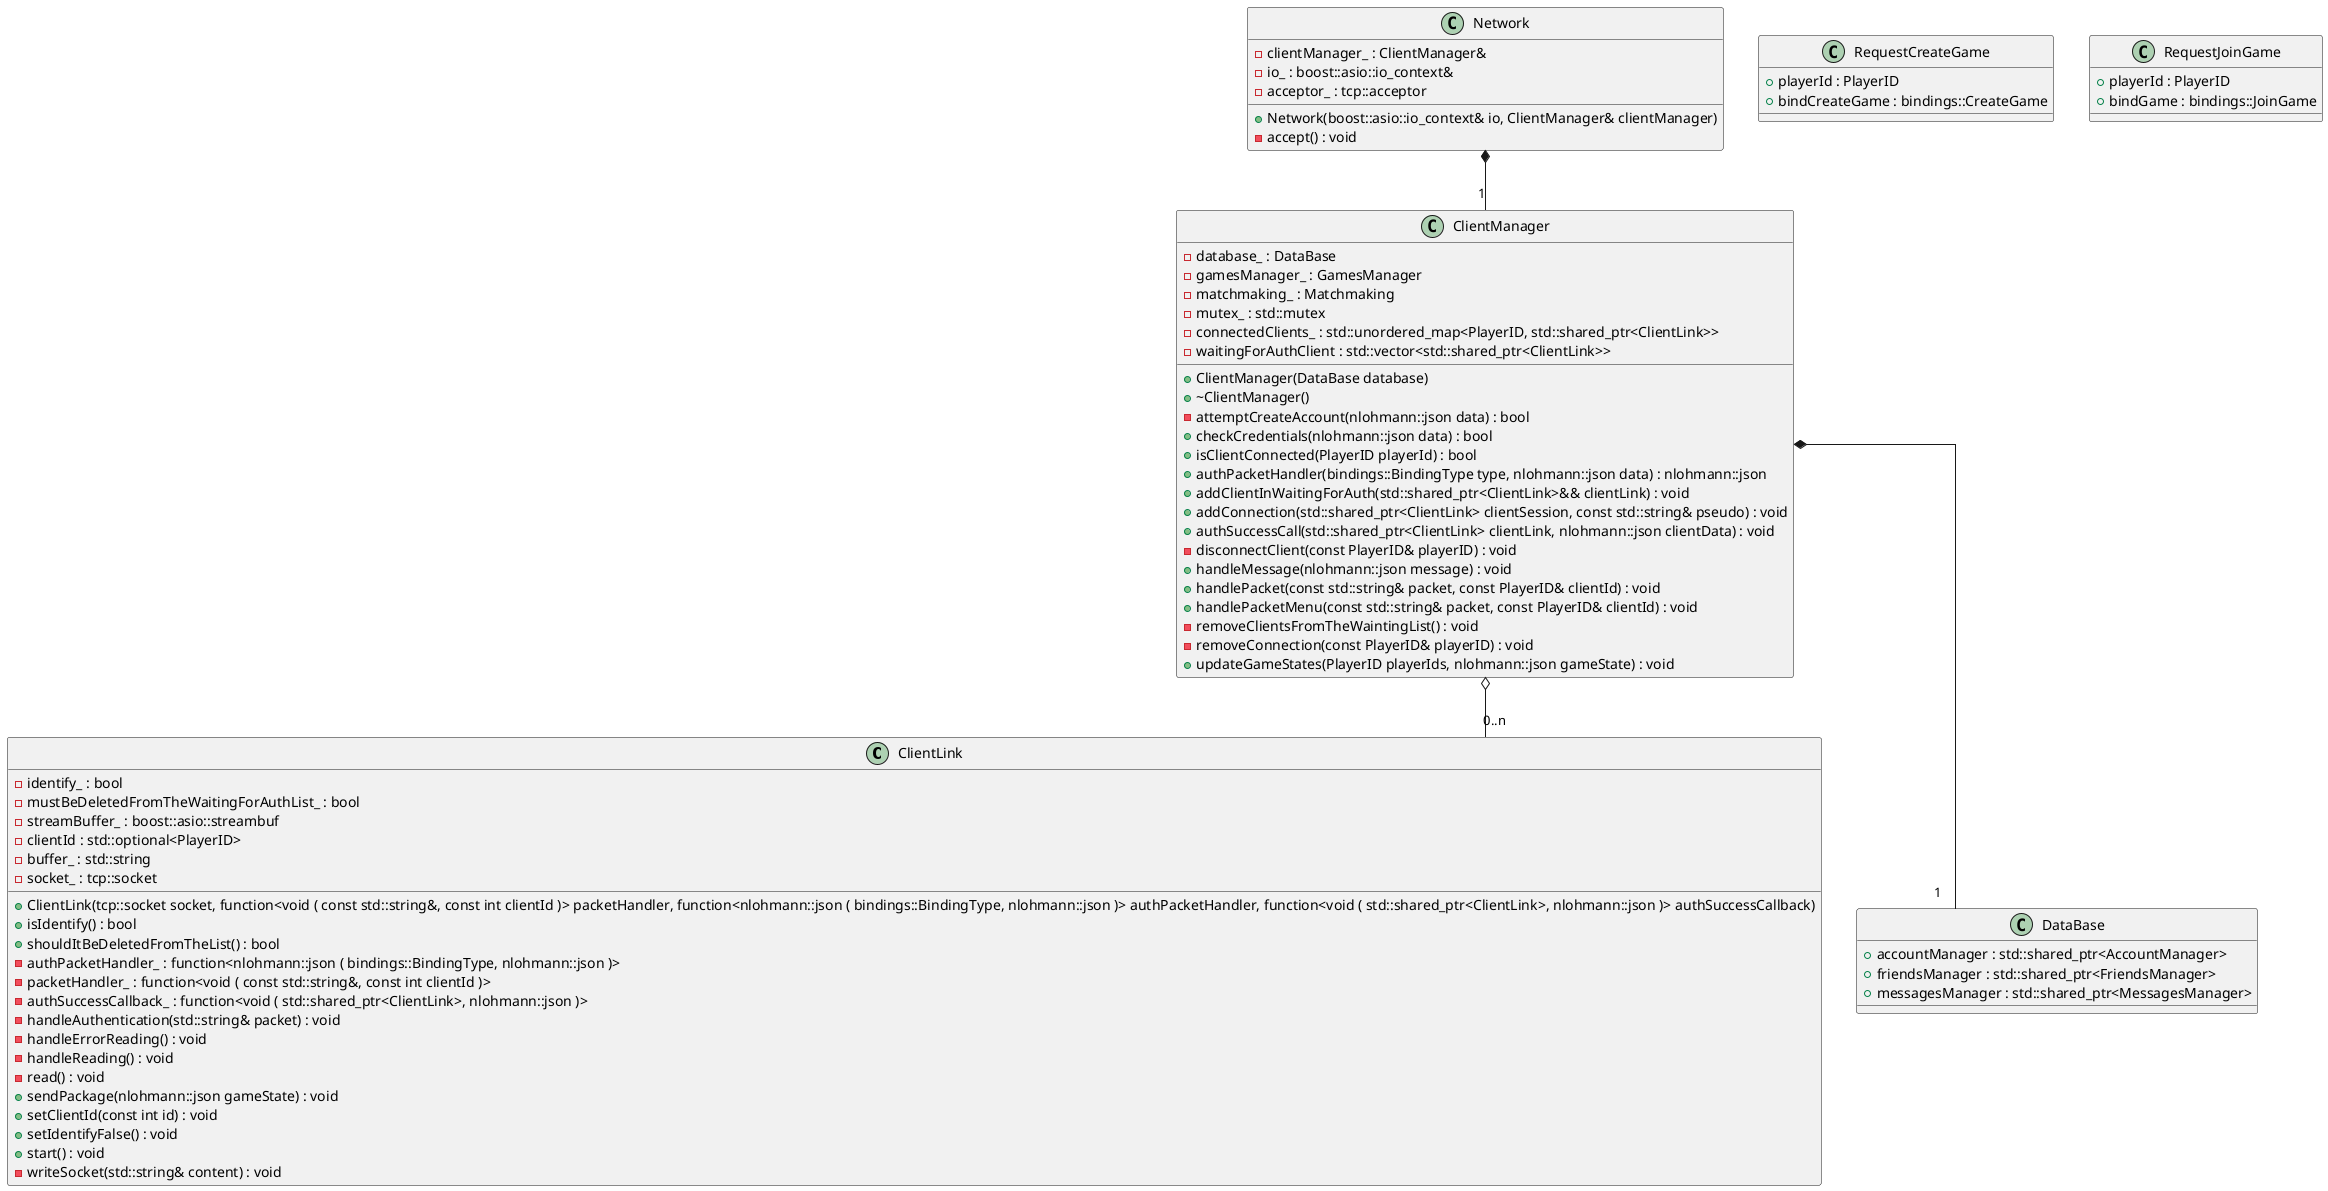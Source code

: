 @startuml NetworkClass


skinparam linetype ortho


/' Objects '/

class ClientLink {
	+ClientLink(tcp::socket socket, function<void ( const std::string&, const int clientId )> packetHandler, function<nlohmann::json ( bindings::BindingType, nlohmann::json )> authPacketHandler, function<void ( std::shared_ptr<ClientLink>, nlohmann::json )> authSuccessCallback)
	-identify_ : bool
	+isIdentify() : bool
	-mustBeDeletedFromTheWaitingForAuthList_ : bool
	+shouldItBeDeletedFromTheList() : bool
	-streamBuffer_ : boost::asio::streambuf
	-authPacketHandler_ : function<nlohmann::json ( bindings::BindingType, nlohmann::json )>
	-packetHandler_ : function<void ( const std::string&, const int clientId )>
	-authSuccessCallback_ : function<void ( std::shared_ptr<ClientLink>, nlohmann::json )>
	-clientId : std::optional<PlayerID>
	-buffer_ : std::string
	-socket_ : tcp::socket
	-handleAuthentication(std::string& packet) : void
	-handleErrorReading() : void
	-handleReading() : void
	-read() : void
	+sendPackage(nlohmann::json gameState) : void
	+setClientId(const int id) : void
	+setIdentifyFalse() : void
	+start() : void
	-writeSocket(std::string& content) : void
}


class ClientManager {
	+ClientManager(DataBase database)
	+~ClientManager()
	-database_ : DataBase
	-gamesManager_ : GamesManager
	-matchmaking_ : Matchmaking
	-attemptCreateAccount(nlohmann::json data) : bool
	+checkCredentials(nlohmann::json data) : bool
	+isClientConnected(PlayerID playerId) : bool
	+authPacketHandler(bindings::BindingType type, nlohmann::json data) : nlohmann::json
	-mutex_ : std::mutex
	-connectedClients_ : std::unordered_map<PlayerID, std::shared_ptr<ClientLink>>
	-waitingForAuthClient : std::vector<std::shared_ptr<ClientLink>>
	+addClientInWaitingForAuth(std::shared_ptr<ClientLink>&& clientLink) : void
	+addConnection(std::shared_ptr<ClientLink> clientSession, const std::string& pseudo) : void
	+authSuccessCall(std::shared_ptr<ClientLink> clientLink, nlohmann::json clientData) : void
	-disconnectClient(const PlayerID& playerID) : void
	+handleMessage(nlohmann::json message) : void
	+handlePacket(const std::string& packet, const PlayerID& clientId) : void
	+handlePacketMenu(const std::string& packet, const PlayerID& clientId) : void
	-removeClientsFromTheWaintingList() : void
	-removeConnection(const PlayerID& playerID) : void
	+updateGameStates(PlayerID playerIds, nlohmann::json gameState) : void
}


class Network {
	+Network(boost::asio::io_context& io, ClientManager& clientManager)
	-clientManager_ : ClientManager&
	-io_ : boost::asio::io_context&
	-acceptor_ : tcp::acceptor
	-accept() : void
}


class DataBase {
	+accountManager : std::shared_ptr<AccountManager>
	+friendsManager : std::shared_ptr<FriendsManager>
	+messagesManager : std::shared_ptr<MessagesManager>
}


class RequestCreateGame {
	+playerId : PlayerID
	+bindCreateGame : bindings::CreateGame
}


class RequestJoinGame {
	+playerId : PlayerID
	+bindGame : bindings::JoinGame
}


/' Inheritance relationships '/




/' Aggregation relationships '/


ClientManager o-- "0..n" ClientLink


ClientManager *-- "1" DataBase


Network *-- "1" ClientManager


/' Nested objects '/



@enduml
